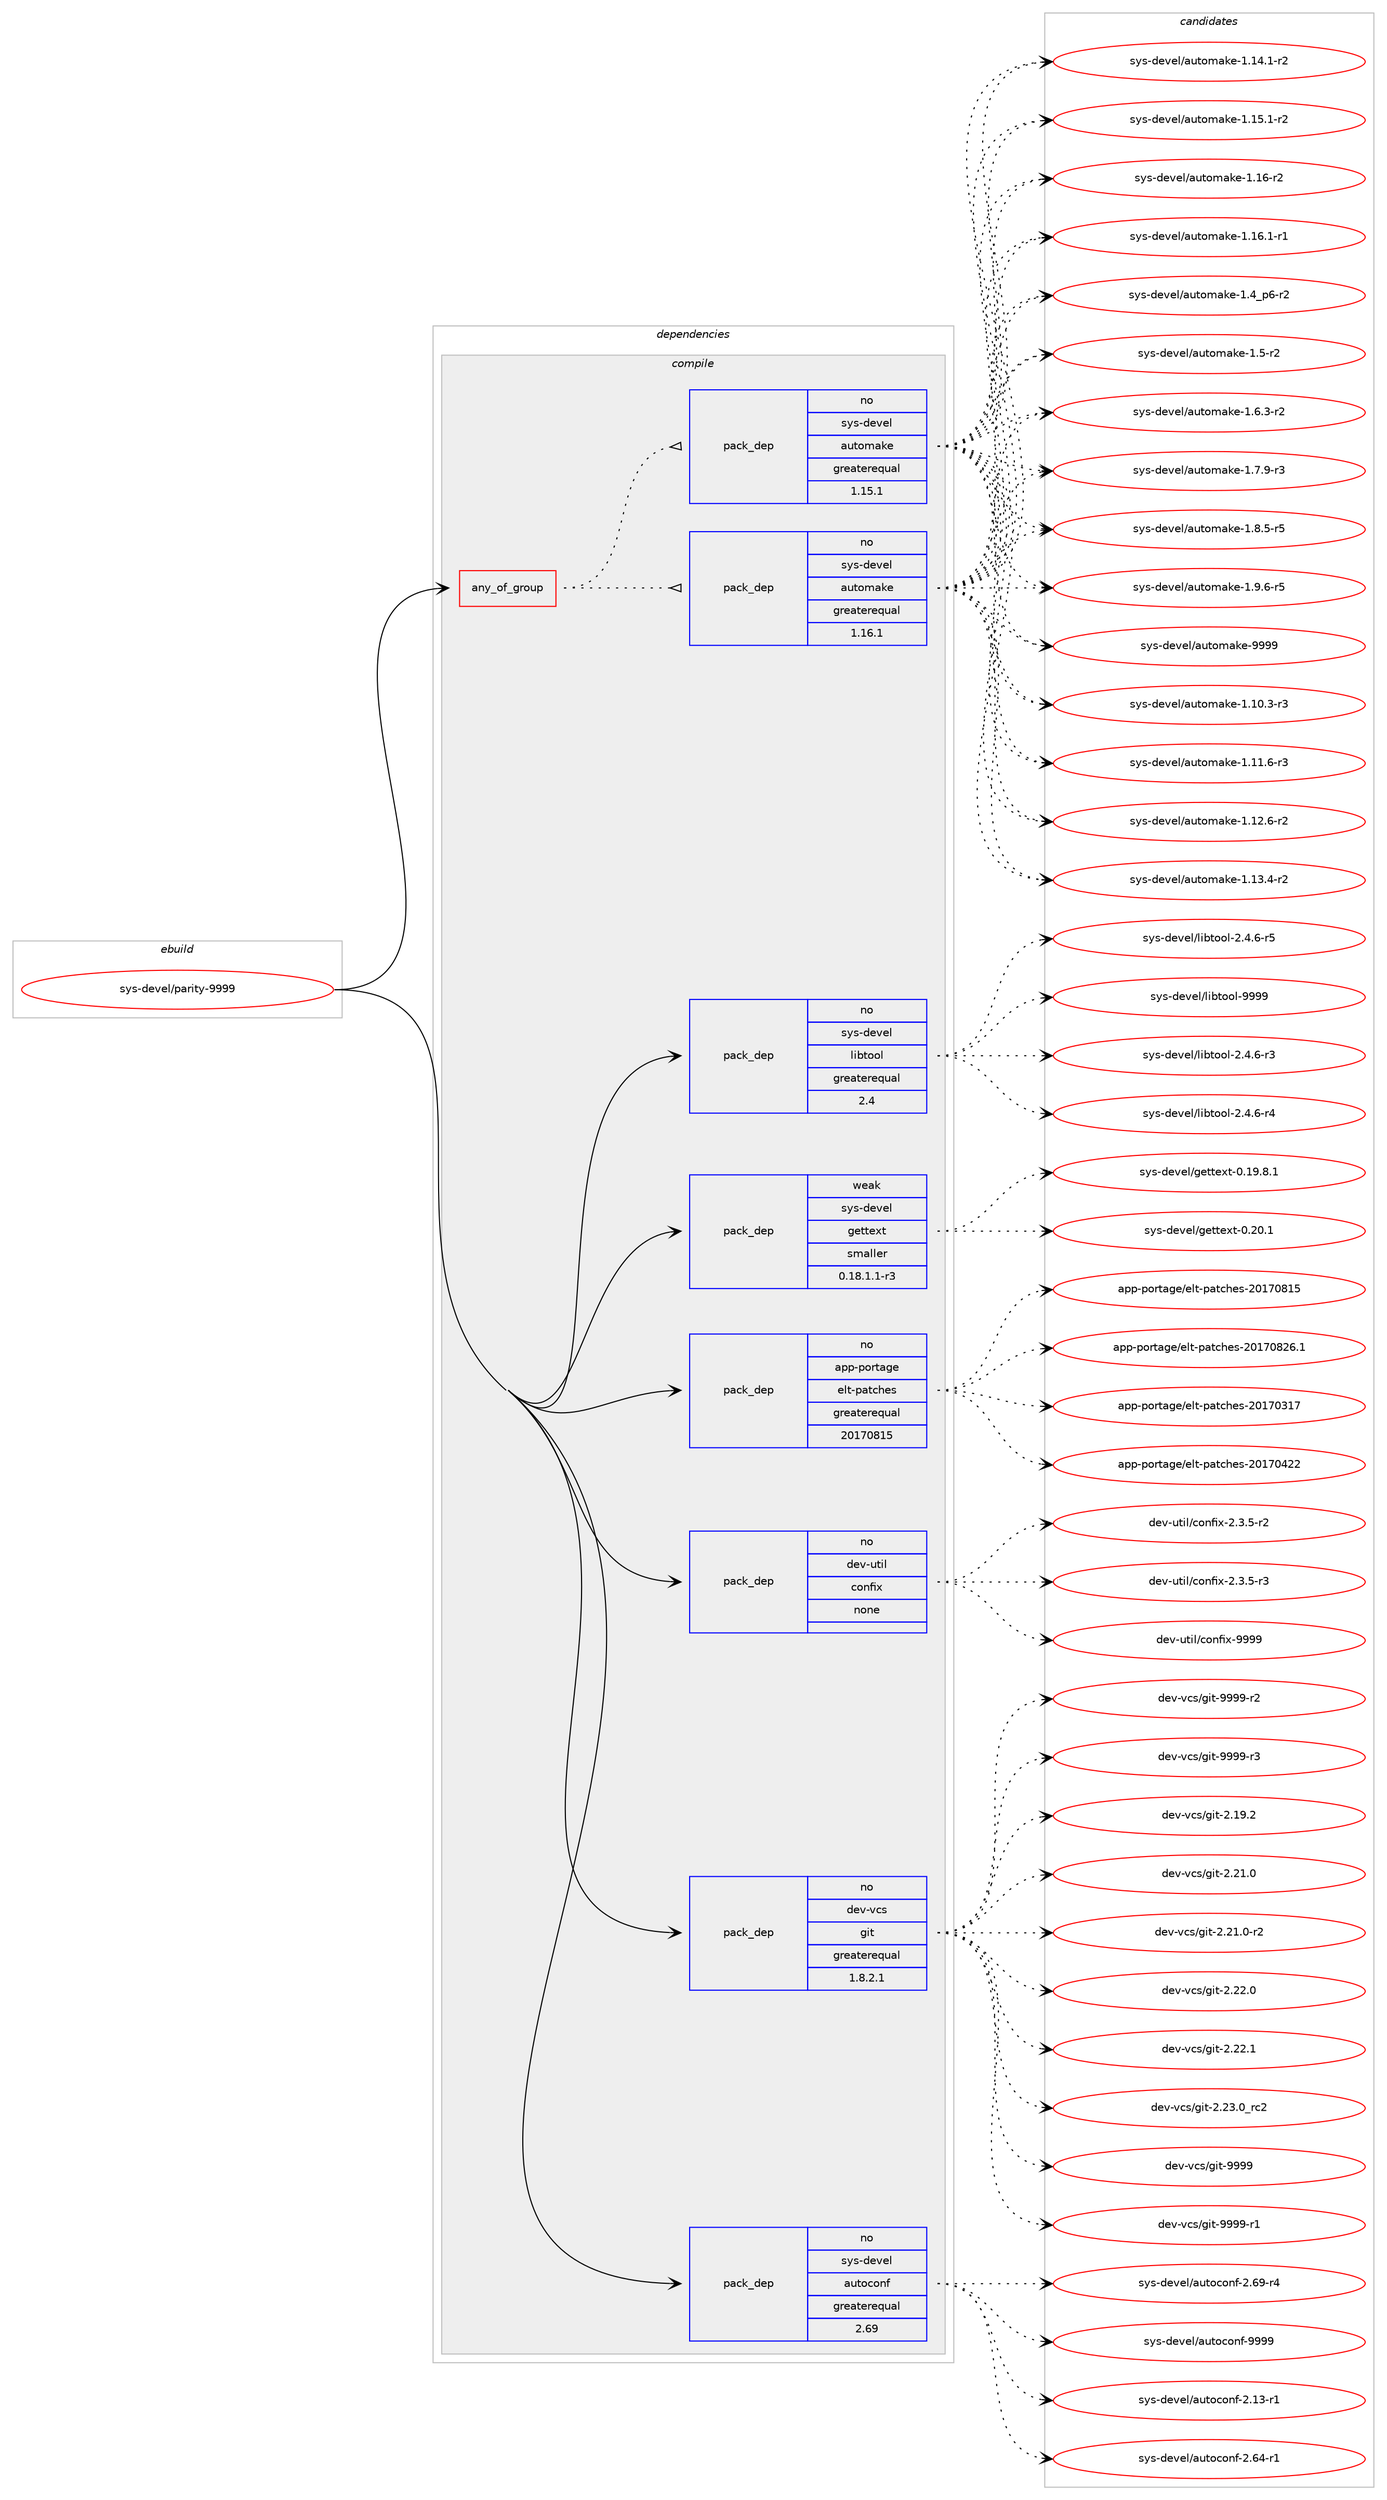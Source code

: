 digraph prolog {

# *************
# Graph options
# *************

newrank=true;
concentrate=true;
compound=true;
graph [rankdir=LR,fontname=Helvetica,fontsize=10,ranksep=1.5];#, ranksep=2.5, nodesep=0.2];
edge  [arrowhead=vee];
node  [fontname=Helvetica,fontsize=10];

# **********
# The ebuild
# **********

subgraph cluster_leftcol {
color=gray;
rank=same;
label=<<i>ebuild</i>>;
id [label="sys-devel/parity-9999", color=red, width=4, href="../sys-devel/parity-9999.svg"];
}

# ****************
# The dependencies
# ****************

subgraph cluster_midcol {
color=gray;
label=<<i>dependencies</i>>;
subgraph cluster_compile {
fillcolor="#eeeeee";
style=filled;
label=<<i>compile</i>>;
subgraph any14 {
dependency1215 [label=<<TABLE BORDER="0" CELLBORDER="1" CELLSPACING="0" CELLPADDING="4"><TR><TD CELLPADDING="10">any_of_group</TD></TR></TABLE>>, shape=none, color=red];subgraph pack957 {
dependency1216 [label=<<TABLE BORDER="0" CELLBORDER="1" CELLSPACING="0" CELLPADDING="4" WIDTH="220"><TR><TD ROWSPAN="6" CELLPADDING="30">pack_dep</TD></TR><TR><TD WIDTH="110">no</TD></TR><TR><TD>sys-devel</TD></TR><TR><TD>automake</TD></TR><TR><TD>greaterequal</TD></TR><TR><TD>1.16.1</TD></TR></TABLE>>, shape=none, color=blue];
}
dependency1215:e -> dependency1216:w [weight=20,style="dotted",arrowhead="oinv"];
subgraph pack958 {
dependency1217 [label=<<TABLE BORDER="0" CELLBORDER="1" CELLSPACING="0" CELLPADDING="4" WIDTH="220"><TR><TD ROWSPAN="6" CELLPADDING="30">pack_dep</TD></TR><TR><TD WIDTH="110">no</TD></TR><TR><TD>sys-devel</TD></TR><TR><TD>automake</TD></TR><TR><TD>greaterequal</TD></TR><TR><TD>1.15.1</TD></TR></TABLE>>, shape=none, color=blue];
}
dependency1215:e -> dependency1217:w [weight=20,style="dotted",arrowhead="oinv"];
}
id:e -> dependency1215:w [weight=20,style="solid",arrowhead="vee"];
subgraph pack959 {
dependency1218 [label=<<TABLE BORDER="0" CELLBORDER="1" CELLSPACING="0" CELLPADDING="4" WIDTH="220"><TR><TD ROWSPAN="6" CELLPADDING="30">pack_dep</TD></TR><TR><TD WIDTH="110">no</TD></TR><TR><TD>app-portage</TD></TR><TR><TD>elt-patches</TD></TR><TR><TD>greaterequal</TD></TR><TR><TD>20170815</TD></TR></TABLE>>, shape=none, color=blue];
}
id:e -> dependency1218:w [weight=20,style="solid",arrowhead="vee"];
subgraph pack960 {
dependency1219 [label=<<TABLE BORDER="0" CELLBORDER="1" CELLSPACING="0" CELLPADDING="4" WIDTH="220"><TR><TD ROWSPAN="6" CELLPADDING="30">pack_dep</TD></TR><TR><TD WIDTH="110">no</TD></TR><TR><TD>dev-util</TD></TR><TR><TD>confix</TD></TR><TR><TD>none</TD></TR><TR><TD></TD></TR></TABLE>>, shape=none, color=blue];
}
id:e -> dependency1219:w [weight=20,style="solid",arrowhead="vee"];
subgraph pack961 {
dependency1220 [label=<<TABLE BORDER="0" CELLBORDER="1" CELLSPACING="0" CELLPADDING="4" WIDTH="220"><TR><TD ROWSPAN="6" CELLPADDING="30">pack_dep</TD></TR><TR><TD WIDTH="110">no</TD></TR><TR><TD>dev-vcs</TD></TR><TR><TD>git</TD></TR><TR><TD>greaterequal</TD></TR><TR><TD>1.8.2.1</TD></TR></TABLE>>, shape=none, color=blue];
}
id:e -> dependency1220:w [weight=20,style="solid",arrowhead="vee"];
subgraph pack962 {
dependency1221 [label=<<TABLE BORDER="0" CELLBORDER="1" CELLSPACING="0" CELLPADDING="4" WIDTH="220"><TR><TD ROWSPAN="6" CELLPADDING="30">pack_dep</TD></TR><TR><TD WIDTH="110">no</TD></TR><TR><TD>sys-devel</TD></TR><TR><TD>autoconf</TD></TR><TR><TD>greaterequal</TD></TR><TR><TD>2.69</TD></TR></TABLE>>, shape=none, color=blue];
}
id:e -> dependency1221:w [weight=20,style="solid",arrowhead="vee"];
subgraph pack963 {
dependency1222 [label=<<TABLE BORDER="0" CELLBORDER="1" CELLSPACING="0" CELLPADDING="4" WIDTH="220"><TR><TD ROWSPAN="6" CELLPADDING="30">pack_dep</TD></TR><TR><TD WIDTH="110">no</TD></TR><TR><TD>sys-devel</TD></TR><TR><TD>libtool</TD></TR><TR><TD>greaterequal</TD></TR><TR><TD>2.4</TD></TR></TABLE>>, shape=none, color=blue];
}
id:e -> dependency1222:w [weight=20,style="solid",arrowhead="vee"];
subgraph pack964 {
dependency1223 [label=<<TABLE BORDER="0" CELLBORDER="1" CELLSPACING="0" CELLPADDING="4" WIDTH="220"><TR><TD ROWSPAN="6" CELLPADDING="30">pack_dep</TD></TR><TR><TD WIDTH="110">weak</TD></TR><TR><TD>sys-devel</TD></TR><TR><TD>gettext</TD></TR><TR><TD>smaller</TD></TR><TR><TD>0.18.1.1-r3</TD></TR></TABLE>>, shape=none, color=blue];
}
id:e -> dependency1223:w [weight=20,style="solid",arrowhead="vee"];
}
subgraph cluster_compileandrun {
fillcolor="#eeeeee";
style=filled;
label=<<i>compile and run</i>>;
}
subgraph cluster_run {
fillcolor="#eeeeee";
style=filled;
label=<<i>run</i>>;
}
}

# **************
# The candidates
# **************

subgraph cluster_choices {
rank=same;
color=gray;
label=<<i>candidates</i>>;

subgraph choice957 {
color=black;
nodesep=1;
choice11512111545100101118101108479711711611110997107101454946494846514511451 [label="sys-devel/automake-1.10.3-r3", color=red, width=4,href="../sys-devel/automake-1.10.3-r3.svg"];
choice11512111545100101118101108479711711611110997107101454946494946544511451 [label="sys-devel/automake-1.11.6-r3", color=red, width=4,href="../sys-devel/automake-1.11.6-r3.svg"];
choice11512111545100101118101108479711711611110997107101454946495046544511450 [label="sys-devel/automake-1.12.6-r2", color=red, width=4,href="../sys-devel/automake-1.12.6-r2.svg"];
choice11512111545100101118101108479711711611110997107101454946495146524511450 [label="sys-devel/automake-1.13.4-r2", color=red, width=4,href="../sys-devel/automake-1.13.4-r2.svg"];
choice11512111545100101118101108479711711611110997107101454946495246494511450 [label="sys-devel/automake-1.14.1-r2", color=red, width=4,href="../sys-devel/automake-1.14.1-r2.svg"];
choice11512111545100101118101108479711711611110997107101454946495346494511450 [label="sys-devel/automake-1.15.1-r2", color=red, width=4,href="../sys-devel/automake-1.15.1-r2.svg"];
choice1151211154510010111810110847971171161111099710710145494649544511450 [label="sys-devel/automake-1.16-r2", color=red, width=4,href="../sys-devel/automake-1.16-r2.svg"];
choice11512111545100101118101108479711711611110997107101454946495446494511449 [label="sys-devel/automake-1.16.1-r1", color=red, width=4,href="../sys-devel/automake-1.16.1-r1.svg"];
choice115121115451001011181011084797117116111109971071014549465295112544511450 [label="sys-devel/automake-1.4_p6-r2", color=red, width=4,href="../sys-devel/automake-1.4_p6-r2.svg"];
choice11512111545100101118101108479711711611110997107101454946534511450 [label="sys-devel/automake-1.5-r2", color=red, width=4,href="../sys-devel/automake-1.5-r2.svg"];
choice115121115451001011181011084797117116111109971071014549465446514511450 [label="sys-devel/automake-1.6.3-r2", color=red, width=4,href="../sys-devel/automake-1.6.3-r2.svg"];
choice115121115451001011181011084797117116111109971071014549465546574511451 [label="sys-devel/automake-1.7.9-r3", color=red, width=4,href="../sys-devel/automake-1.7.9-r3.svg"];
choice115121115451001011181011084797117116111109971071014549465646534511453 [label="sys-devel/automake-1.8.5-r5", color=red, width=4,href="../sys-devel/automake-1.8.5-r5.svg"];
choice115121115451001011181011084797117116111109971071014549465746544511453 [label="sys-devel/automake-1.9.6-r5", color=red, width=4,href="../sys-devel/automake-1.9.6-r5.svg"];
choice115121115451001011181011084797117116111109971071014557575757 [label="sys-devel/automake-9999", color=red, width=4,href="../sys-devel/automake-9999.svg"];
dependency1216:e -> choice11512111545100101118101108479711711611110997107101454946494846514511451:w [style=dotted,weight="100"];
dependency1216:e -> choice11512111545100101118101108479711711611110997107101454946494946544511451:w [style=dotted,weight="100"];
dependency1216:e -> choice11512111545100101118101108479711711611110997107101454946495046544511450:w [style=dotted,weight="100"];
dependency1216:e -> choice11512111545100101118101108479711711611110997107101454946495146524511450:w [style=dotted,weight="100"];
dependency1216:e -> choice11512111545100101118101108479711711611110997107101454946495246494511450:w [style=dotted,weight="100"];
dependency1216:e -> choice11512111545100101118101108479711711611110997107101454946495346494511450:w [style=dotted,weight="100"];
dependency1216:e -> choice1151211154510010111810110847971171161111099710710145494649544511450:w [style=dotted,weight="100"];
dependency1216:e -> choice11512111545100101118101108479711711611110997107101454946495446494511449:w [style=dotted,weight="100"];
dependency1216:e -> choice115121115451001011181011084797117116111109971071014549465295112544511450:w [style=dotted,weight="100"];
dependency1216:e -> choice11512111545100101118101108479711711611110997107101454946534511450:w [style=dotted,weight="100"];
dependency1216:e -> choice115121115451001011181011084797117116111109971071014549465446514511450:w [style=dotted,weight="100"];
dependency1216:e -> choice115121115451001011181011084797117116111109971071014549465546574511451:w [style=dotted,weight="100"];
dependency1216:e -> choice115121115451001011181011084797117116111109971071014549465646534511453:w [style=dotted,weight="100"];
dependency1216:e -> choice115121115451001011181011084797117116111109971071014549465746544511453:w [style=dotted,weight="100"];
dependency1216:e -> choice115121115451001011181011084797117116111109971071014557575757:w [style=dotted,weight="100"];
}
subgraph choice958 {
color=black;
nodesep=1;
choice11512111545100101118101108479711711611110997107101454946494846514511451 [label="sys-devel/automake-1.10.3-r3", color=red, width=4,href="../sys-devel/automake-1.10.3-r3.svg"];
choice11512111545100101118101108479711711611110997107101454946494946544511451 [label="sys-devel/automake-1.11.6-r3", color=red, width=4,href="../sys-devel/automake-1.11.6-r3.svg"];
choice11512111545100101118101108479711711611110997107101454946495046544511450 [label="sys-devel/automake-1.12.6-r2", color=red, width=4,href="../sys-devel/automake-1.12.6-r2.svg"];
choice11512111545100101118101108479711711611110997107101454946495146524511450 [label="sys-devel/automake-1.13.4-r2", color=red, width=4,href="../sys-devel/automake-1.13.4-r2.svg"];
choice11512111545100101118101108479711711611110997107101454946495246494511450 [label="sys-devel/automake-1.14.1-r2", color=red, width=4,href="../sys-devel/automake-1.14.1-r2.svg"];
choice11512111545100101118101108479711711611110997107101454946495346494511450 [label="sys-devel/automake-1.15.1-r2", color=red, width=4,href="../sys-devel/automake-1.15.1-r2.svg"];
choice1151211154510010111810110847971171161111099710710145494649544511450 [label="sys-devel/automake-1.16-r2", color=red, width=4,href="../sys-devel/automake-1.16-r2.svg"];
choice11512111545100101118101108479711711611110997107101454946495446494511449 [label="sys-devel/automake-1.16.1-r1", color=red, width=4,href="../sys-devel/automake-1.16.1-r1.svg"];
choice115121115451001011181011084797117116111109971071014549465295112544511450 [label="sys-devel/automake-1.4_p6-r2", color=red, width=4,href="../sys-devel/automake-1.4_p6-r2.svg"];
choice11512111545100101118101108479711711611110997107101454946534511450 [label="sys-devel/automake-1.5-r2", color=red, width=4,href="../sys-devel/automake-1.5-r2.svg"];
choice115121115451001011181011084797117116111109971071014549465446514511450 [label="sys-devel/automake-1.6.3-r2", color=red, width=4,href="../sys-devel/automake-1.6.3-r2.svg"];
choice115121115451001011181011084797117116111109971071014549465546574511451 [label="sys-devel/automake-1.7.9-r3", color=red, width=4,href="../sys-devel/automake-1.7.9-r3.svg"];
choice115121115451001011181011084797117116111109971071014549465646534511453 [label="sys-devel/automake-1.8.5-r5", color=red, width=4,href="../sys-devel/automake-1.8.5-r5.svg"];
choice115121115451001011181011084797117116111109971071014549465746544511453 [label="sys-devel/automake-1.9.6-r5", color=red, width=4,href="../sys-devel/automake-1.9.6-r5.svg"];
choice115121115451001011181011084797117116111109971071014557575757 [label="sys-devel/automake-9999", color=red, width=4,href="../sys-devel/automake-9999.svg"];
dependency1217:e -> choice11512111545100101118101108479711711611110997107101454946494846514511451:w [style=dotted,weight="100"];
dependency1217:e -> choice11512111545100101118101108479711711611110997107101454946494946544511451:w [style=dotted,weight="100"];
dependency1217:e -> choice11512111545100101118101108479711711611110997107101454946495046544511450:w [style=dotted,weight="100"];
dependency1217:e -> choice11512111545100101118101108479711711611110997107101454946495146524511450:w [style=dotted,weight="100"];
dependency1217:e -> choice11512111545100101118101108479711711611110997107101454946495246494511450:w [style=dotted,weight="100"];
dependency1217:e -> choice11512111545100101118101108479711711611110997107101454946495346494511450:w [style=dotted,weight="100"];
dependency1217:e -> choice1151211154510010111810110847971171161111099710710145494649544511450:w [style=dotted,weight="100"];
dependency1217:e -> choice11512111545100101118101108479711711611110997107101454946495446494511449:w [style=dotted,weight="100"];
dependency1217:e -> choice115121115451001011181011084797117116111109971071014549465295112544511450:w [style=dotted,weight="100"];
dependency1217:e -> choice11512111545100101118101108479711711611110997107101454946534511450:w [style=dotted,weight="100"];
dependency1217:e -> choice115121115451001011181011084797117116111109971071014549465446514511450:w [style=dotted,weight="100"];
dependency1217:e -> choice115121115451001011181011084797117116111109971071014549465546574511451:w [style=dotted,weight="100"];
dependency1217:e -> choice115121115451001011181011084797117116111109971071014549465646534511453:w [style=dotted,weight="100"];
dependency1217:e -> choice115121115451001011181011084797117116111109971071014549465746544511453:w [style=dotted,weight="100"];
dependency1217:e -> choice115121115451001011181011084797117116111109971071014557575757:w [style=dotted,weight="100"];
}
subgraph choice959 {
color=black;
nodesep=1;
choice97112112451121111141169710310147101108116451129711699104101115455048495548514955 [label="app-portage/elt-patches-20170317", color=red, width=4,href="../app-portage/elt-patches-20170317.svg"];
choice97112112451121111141169710310147101108116451129711699104101115455048495548525050 [label="app-portage/elt-patches-20170422", color=red, width=4,href="../app-portage/elt-patches-20170422.svg"];
choice97112112451121111141169710310147101108116451129711699104101115455048495548564953 [label="app-portage/elt-patches-20170815", color=red, width=4,href="../app-portage/elt-patches-20170815.svg"];
choice971121124511211111411697103101471011081164511297116991041011154550484955485650544649 [label="app-portage/elt-patches-20170826.1", color=red, width=4,href="../app-portage/elt-patches-20170826.1.svg"];
dependency1218:e -> choice97112112451121111141169710310147101108116451129711699104101115455048495548514955:w [style=dotted,weight="100"];
dependency1218:e -> choice97112112451121111141169710310147101108116451129711699104101115455048495548525050:w [style=dotted,weight="100"];
dependency1218:e -> choice97112112451121111141169710310147101108116451129711699104101115455048495548564953:w [style=dotted,weight="100"];
dependency1218:e -> choice971121124511211111411697103101471011081164511297116991041011154550484955485650544649:w [style=dotted,weight="100"];
}
subgraph choice960 {
color=black;
nodesep=1;
choice1001011184511711610510847991111101021051204550465146534511450 [label="dev-util/confix-2.3.5-r2", color=red, width=4,href="../dev-util/confix-2.3.5-r2.svg"];
choice1001011184511711610510847991111101021051204550465146534511451 [label="dev-util/confix-2.3.5-r3", color=red, width=4,href="../dev-util/confix-2.3.5-r3.svg"];
choice1001011184511711610510847991111101021051204557575757 [label="dev-util/confix-9999", color=red, width=4,href="../dev-util/confix-9999.svg"];
dependency1219:e -> choice1001011184511711610510847991111101021051204550465146534511450:w [style=dotted,weight="100"];
dependency1219:e -> choice1001011184511711610510847991111101021051204550465146534511451:w [style=dotted,weight="100"];
dependency1219:e -> choice1001011184511711610510847991111101021051204557575757:w [style=dotted,weight="100"];
}
subgraph choice961 {
color=black;
nodesep=1;
choice10010111845118991154710310511645504649574650 [label="dev-vcs/git-2.19.2", color=red, width=4,href="../dev-vcs/git-2.19.2.svg"];
choice10010111845118991154710310511645504650494648 [label="dev-vcs/git-2.21.0", color=red, width=4,href="../dev-vcs/git-2.21.0.svg"];
choice100101118451189911547103105116455046504946484511450 [label="dev-vcs/git-2.21.0-r2", color=red, width=4,href="../dev-vcs/git-2.21.0-r2.svg"];
choice10010111845118991154710310511645504650504648 [label="dev-vcs/git-2.22.0", color=red, width=4,href="../dev-vcs/git-2.22.0.svg"];
choice10010111845118991154710310511645504650504649 [label="dev-vcs/git-2.22.1", color=red, width=4,href="../dev-vcs/git-2.22.1.svg"];
choice10010111845118991154710310511645504650514648951149950 [label="dev-vcs/git-2.23.0_rc2", color=red, width=4,href="../dev-vcs/git-2.23.0_rc2.svg"];
choice1001011184511899115471031051164557575757 [label="dev-vcs/git-9999", color=red, width=4,href="../dev-vcs/git-9999.svg"];
choice10010111845118991154710310511645575757574511449 [label="dev-vcs/git-9999-r1", color=red, width=4,href="../dev-vcs/git-9999-r1.svg"];
choice10010111845118991154710310511645575757574511450 [label="dev-vcs/git-9999-r2", color=red, width=4,href="../dev-vcs/git-9999-r2.svg"];
choice10010111845118991154710310511645575757574511451 [label="dev-vcs/git-9999-r3", color=red, width=4,href="../dev-vcs/git-9999-r3.svg"];
dependency1220:e -> choice10010111845118991154710310511645504649574650:w [style=dotted,weight="100"];
dependency1220:e -> choice10010111845118991154710310511645504650494648:w [style=dotted,weight="100"];
dependency1220:e -> choice100101118451189911547103105116455046504946484511450:w [style=dotted,weight="100"];
dependency1220:e -> choice10010111845118991154710310511645504650504648:w [style=dotted,weight="100"];
dependency1220:e -> choice10010111845118991154710310511645504650504649:w [style=dotted,weight="100"];
dependency1220:e -> choice10010111845118991154710310511645504650514648951149950:w [style=dotted,weight="100"];
dependency1220:e -> choice1001011184511899115471031051164557575757:w [style=dotted,weight="100"];
dependency1220:e -> choice10010111845118991154710310511645575757574511449:w [style=dotted,weight="100"];
dependency1220:e -> choice10010111845118991154710310511645575757574511450:w [style=dotted,weight="100"];
dependency1220:e -> choice10010111845118991154710310511645575757574511451:w [style=dotted,weight="100"];
}
subgraph choice962 {
color=black;
nodesep=1;
choice1151211154510010111810110847971171161119911111010245504649514511449 [label="sys-devel/autoconf-2.13-r1", color=red, width=4,href="../sys-devel/autoconf-2.13-r1.svg"];
choice1151211154510010111810110847971171161119911111010245504654524511449 [label="sys-devel/autoconf-2.64-r1", color=red, width=4,href="../sys-devel/autoconf-2.64-r1.svg"];
choice1151211154510010111810110847971171161119911111010245504654574511452 [label="sys-devel/autoconf-2.69-r4", color=red, width=4,href="../sys-devel/autoconf-2.69-r4.svg"];
choice115121115451001011181011084797117116111991111101024557575757 [label="sys-devel/autoconf-9999", color=red, width=4,href="../sys-devel/autoconf-9999.svg"];
dependency1221:e -> choice1151211154510010111810110847971171161119911111010245504649514511449:w [style=dotted,weight="100"];
dependency1221:e -> choice1151211154510010111810110847971171161119911111010245504654524511449:w [style=dotted,weight="100"];
dependency1221:e -> choice1151211154510010111810110847971171161119911111010245504654574511452:w [style=dotted,weight="100"];
dependency1221:e -> choice115121115451001011181011084797117116111991111101024557575757:w [style=dotted,weight="100"];
}
subgraph choice963 {
color=black;
nodesep=1;
choice1151211154510010111810110847108105981161111111084550465246544511451 [label="sys-devel/libtool-2.4.6-r3", color=red, width=4,href="../sys-devel/libtool-2.4.6-r3.svg"];
choice1151211154510010111810110847108105981161111111084550465246544511452 [label="sys-devel/libtool-2.4.6-r4", color=red, width=4,href="../sys-devel/libtool-2.4.6-r4.svg"];
choice1151211154510010111810110847108105981161111111084550465246544511453 [label="sys-devel/libtool-2.4.6-r5", color=red, width=4,href="../sys-devel/libtool-2.4.6-r5.svg"];
choice1151211154510010111810110847108105981161111111084557575757 [label="sys-devel/libtool-9999", color=red, width=4,href="../sys-devel/libtool-9999.svg"];
dependency1222:e -> choice1151211154510010111810110847108105981161111111084550465246544511451:w [style=dotted,weight="100"];
dependency1222:e -> choice1151211154510010111810110847108105981161111111084550465246544511452:w [style=dotted,weight="100"];
dependency1222:e -> choice1151211154510010111810110847108105981161111111084550465246544511453:w [style=dotted,weight="100"];
dependency1222:e -> choice1151211154510010111810110847108105981161111111084557575757:w [style=dotted,weight="100"];
}
subgraph choice964 {
color=black;
nodesep=1;
choice1151211154510010111810110847103101116116101120116454846495746564649 [label="sys-devel/gettext-0.19.8.1", color=red, width=4,href="../sys-devel/gettext-0.19.8.1.svg"];
choice115121115451001011181011084710310111611610112011645484650484649 [label="sys-devel/gettext-0.20.1", color=red, width=4,href="../sys-devel/gettext-0.20.1.svg"];
dependency1223:e -> choice1151211154510010111810110847103101116116101120116454846495746564649:w [style=dotted,weight="100"];
dependency1223:e -> choice115121115451001011181011084710310111611610112011645484650484649:w [style=dotted,weight="100"];
}
}

}
